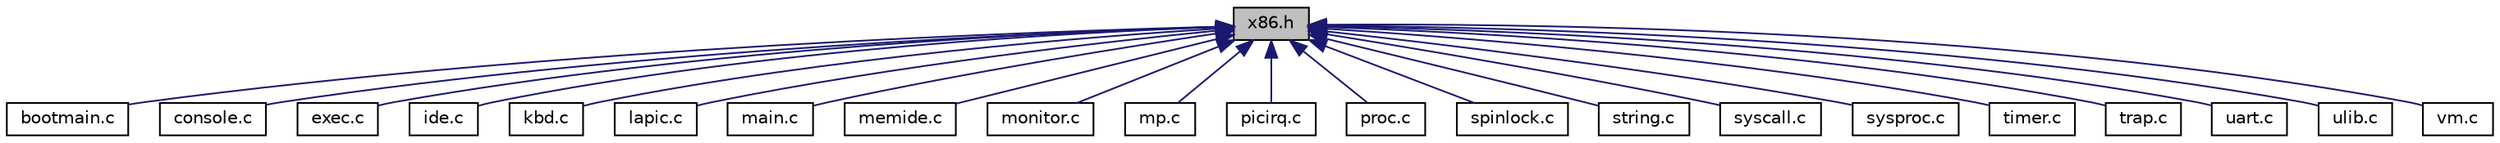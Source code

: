 digraph "x86.h"
{
  edge [fontname="Helvetica",fontsize="10",labelfontname="Helvetica",labelfontsize="10"];
  node [fontname="Helvetica",fontsize="10",shape=record];
  Node1 [label="x86.h",height=0.2,width=0.4,color="black", fillcolor="grey75", style="filled", fontcolor="black"];
  Node1 -> Node2 [dir="back",color="midnightblue",fontsize="10",style="solid"];
  Node2 [label="bootmain.c",height=0.2,width=0.4,color="black", fillcolor="white", style="filled",URL="$bootmain_8c.html"];
  Node1 -> Node3 [dir="back",color="midnightblue",fontsize="10",style="solid"];
  Node3 [label="console.c",height=0.2,width=0.4,color="black", fillcolor="white", style="filled",URL="$console_8c.html"];
  Node1 -> Node4 [dir="back",color="midnightblue",fontsize="10",style="solid"];
  Node4 [label="exec.c",height=0.2,width=0.4,color="black", fillcolor="white", style="filled",URL="$exec_8c.html"];
  Node1 -> Node5 [dir="back",color="midnightblue",fontsize="10",style="solid"];
  Node5 [label="ide.c",height=0.2,width=0.4,color="black", fillcolor="white", style="filled",URL="$ide_8c.html"];
  Node1 -> Node6 [dir="back",color="midnightblue",fontsize="10",style="solid"];
  Node6 [label="kbd.c",height=0.2,width=0.4,color="black", fillcolor="white", style="filled",URL="$kbd_8c.html"];
  Node1 -> Node7 [dir="back",color="midnightblue",fontsize="10",style="solid"];
  Node7 [label="lapic.c",height=0.2,width=0.4,color="black", fillcolor="white", style="filled",URL="$lapic_8c.html"];
  Node1 -> Node8 [dir="back",color="midnightblue",fontsize="10",style="solid"];
  Node8 [label="main.c",height=0.2,width=0.4,color="black", fillcolor="white", style="filled",URL="$main_8c.html"];
  Node1 -> Node9 [dir="back",color="midnightblue",fontsize="10",style="solid"];
  Node9 [label="memide.c",height=0.2,width=0.4,color="black", fillcolor="white", style="filled",URL="$memide_8c.html"];
  Node1 -> Node10 [dir="back",color="midnightblue",fontsize="10",style="solid"];
  Node10 [label="monitor.c",height=0.2,width=0.4,color="black", fillcolor="white", style="filled",URL="$monitor_8c.html"];
  Node1 -> Node11 [dir="back",color="midnightblue",fontsize="10",style="solid"];
  Node11 [label="mp.c",height=0.2,width=0.4,color="black", fillcolor="white", style="filled",URL="$mp_8c.html"];
  Node1 -> Node12 [dir="back",color="midnightblue",fontsize="10",style="solid"];
  Node12 [label="picirq.c",height=0.2,width=0.4,color="black", fillcolor="white", style="filled",URL="$picirq_8c.html"];
  Node1 -> Node13 [dir="back",color="midnightblue",fontsize="10",style="solid"];
  Node13 [label="proc.c",height=0.2,width=0.4,color="black", fillcolor="white", style="filled",URL="$proc_8c.html"];
  Node1 -> Node14 [dir="back",color="midnightblue",fontsize="10",style="solid"];
  Node14 [label="spinlock.c",height=0.2,width=0.4,color="black", fillcolor="white", style="filled",URL="$spinlock_8c.html"];
  Node1 -> Node15 [dir="back",color="midnightblue",fontsize="10",style="solid"];
  Node15 [label="string.c",height=0.2,width=0.4,color="black", fillcolor="white", style="filled",URL="$string_8c.html"];
  Node1 -> Node16 [dir="back",color="midnightblue",fontsize="10",style="solid"];
  Node16 [label="syscall.c",height=0.2,width=0.4,color="black", fillcolor="white", style="filled",URL="$syscall_8c.html"];
  Node1 -> Node17 [dir="back",color="midnightblue",fontsize="10",style="solid"];
  Node17 [label="sysproc.c",height=0.2,width=0.4,color="black", fillcolor="white", style="filled",URL="$sysproc_8c.html"];
  Node1 -> Node18 [dir="back",color="midnightblue",fontsize="10",style="solid"];
  Node18 [label="timer.c",height=0.2,width=0.4,color="black", fillcolor="white", style="filled",URL="$timer_8c.html"];
  Node1 -> Node19 [dir="back",color="midnightblue",fontsize="10",style="solid"];
  Node19 [label="trap.c",height=0.2,width=0.4,color="black", fillcolor="white", style="filled",URL="$trap_8c.html"];
  Node1 -> Node20 [dir="back",color="midnightblue",fontsize="10",style="solid"];
  Node20 [label="uart.c",height=0.2,width=0.4,color="black", fillcolor="white", style="filled",URL="$uart_8c.html"];
  Node1 -> Node21 [dir="back",color="midnightblue",fontsize="10",style="solid"];
  Node21 [label="ulib.c",height=0.2,width=0.4,color="black", fillcolor="white", style="filled",URL="$ulib_8c.html"];
  Node1 -> Node22 [dir="back",color="midnightblue",fontsize="10",style="solid"];
  Node22 [label="vm.c",height=0.2,width=0.4,color="black", fillcolor="white", style="filled",URL="$vm_8c.html"];
}
